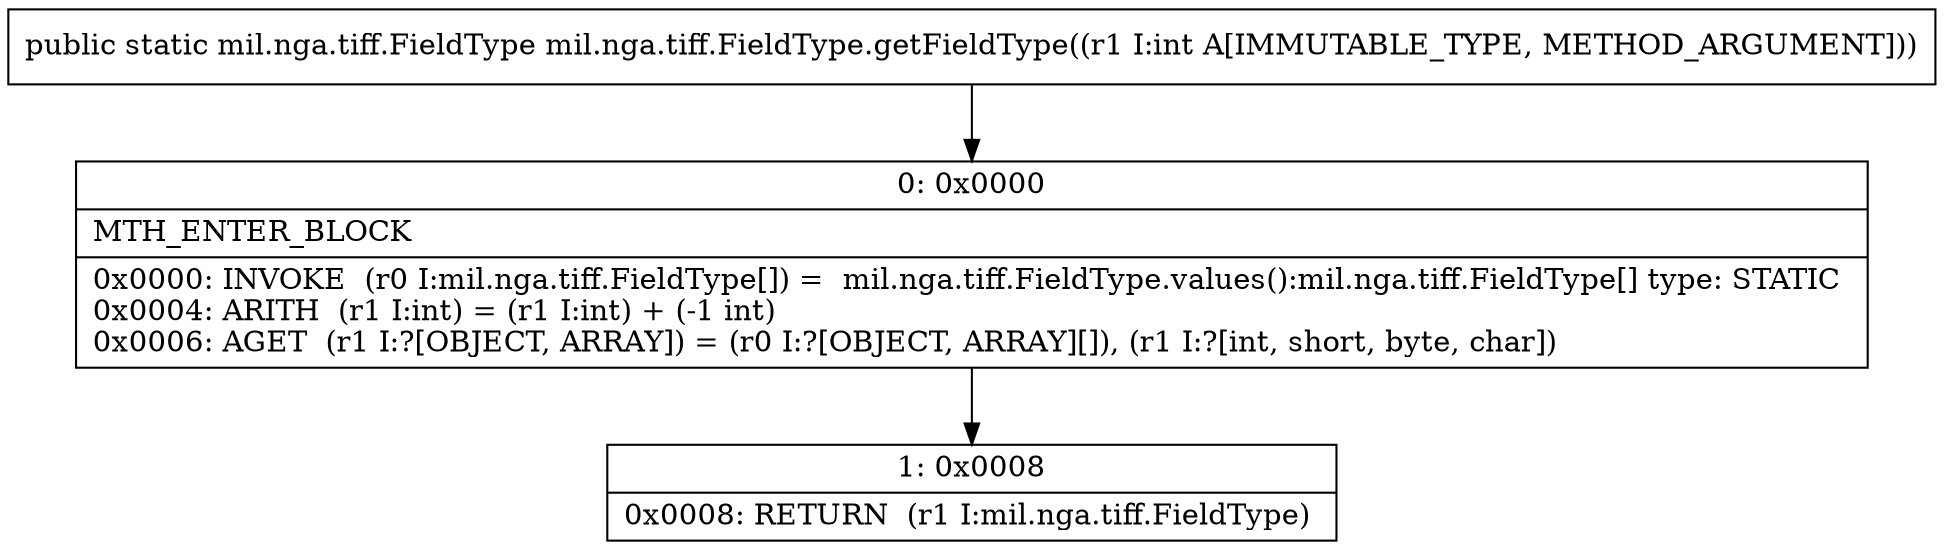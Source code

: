 digraph "CFG formil.nga.tiff.FieldType.getFieldType(I)Lmil\/nga\/tiff\/FieldType;" {
Node_0 [shape=record,label="{0\:\ 0x0000|MTH_ENTER_BLOCK\l|0x0000: INVOKE  (r0 I:mil.nga.tiff.FieldType[]) =  mil.nga.tiff.FieldType.values():mil.nga.tiff.FieldType[] type: STATIC \l0x0004: ARITH  (r1 I:int) = (r1 I:int) + (\-1 int) \l0x0006: AGET  (r1 I:?[OBJECT, ARRAY]) = (r0 I:?[OBJECT, ARRAY][]), (r1 I:?[int, short, byte, char]) \l}"];
Node_1 [shape=record,label="{1\:\ 0x0008|0x0008: RETURN  (r1 I:mil.nga.tiff.FieldType) \l}"];
MethodNode[shape=record,label="{public static mil.nga.tiff.FieldType mil.nga.tiff.FieldType.getFieldType((r1 I:int A[IMMUTABLE_TYPE, METHOD_ARGUMENT])) }"];
MethodNode -> Node_0;
Node_0 -> Node_1;
}

